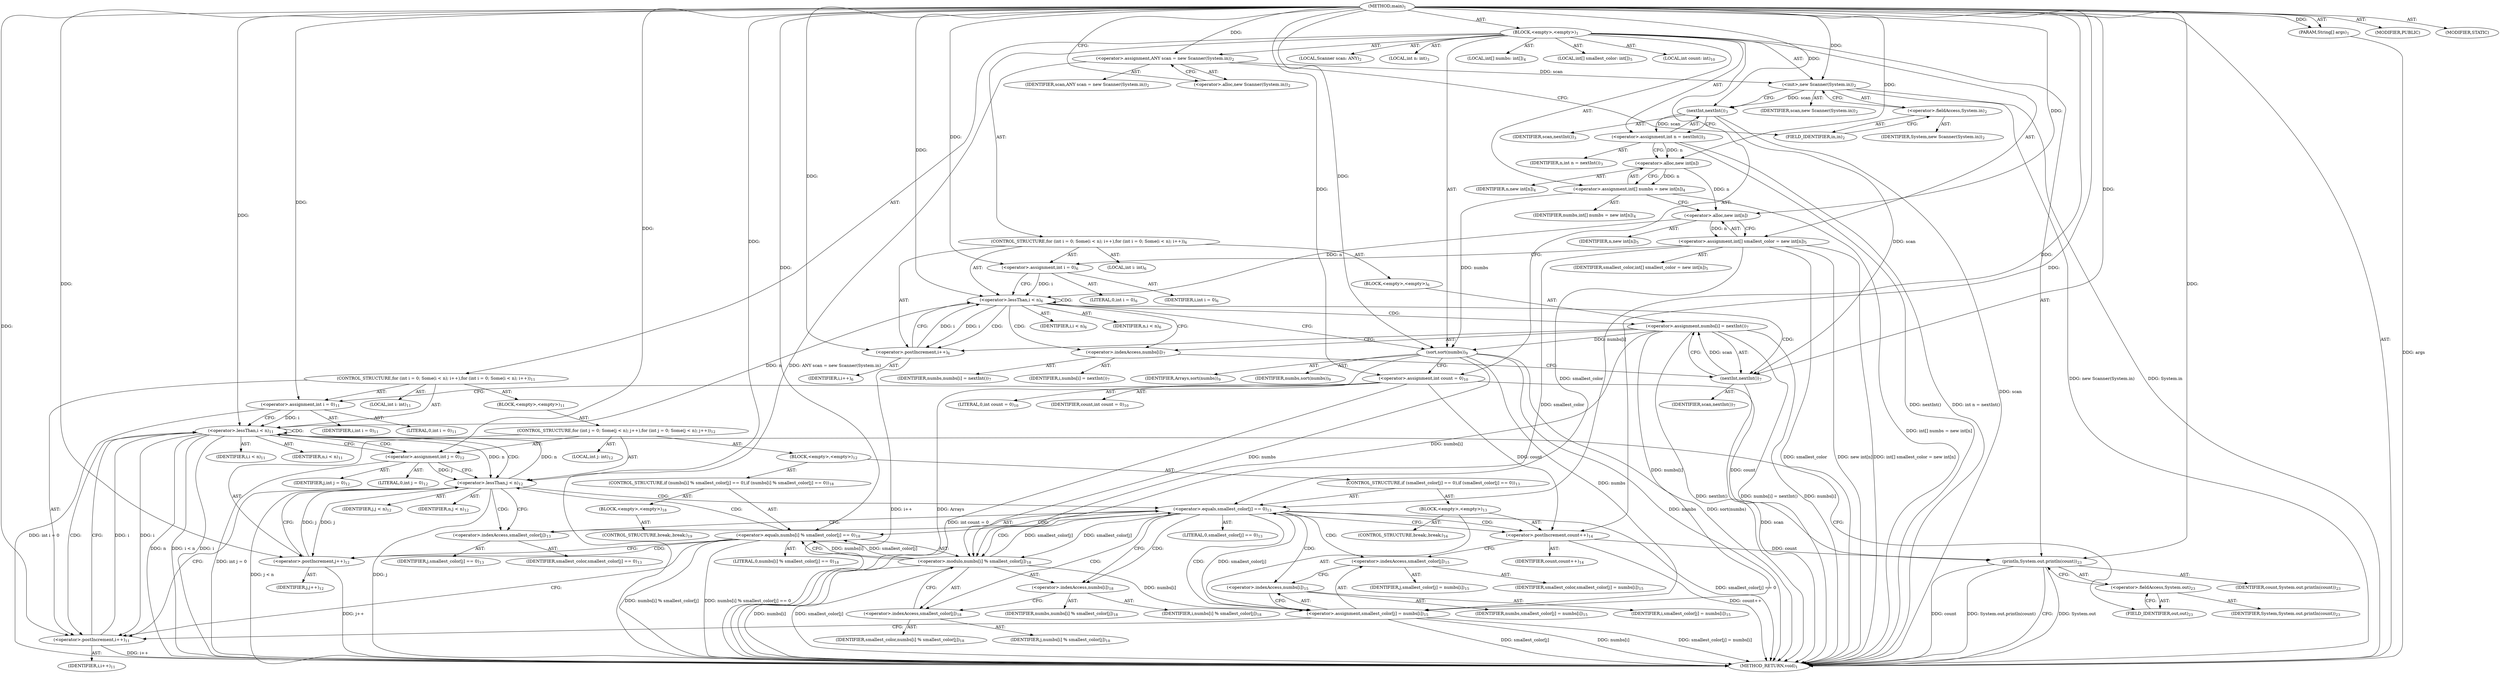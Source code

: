 digraph "main" {  
"19" [label = <(METHOD,main)<SUB>1</SUB>> ]
"20" [label = <(PARAM,String[] args)<SUB>1</SUB>> ]
"21" [label = <(BLOCK,&lt;empty&gt;,&lt;empty&gt;)<SUB>1</SUB>> ]
"4" [label = <(LOCAL,Scanner scan: ANY)<SUB>2</SUB>> ]
"22" [label = <(&lt;operator&gt;.assignment,ANY scan = new Scanner(System.in))<SUB>2</SUB>> ]
"23" [label = <(IDENTIFIER,scan,ANY scan = new Scanner(System.in))<SUB>2</SUB>> ]
"24" [label = <(&lt;operator&gt;.alloc,new Scanner(System.in))<SUB>2</SUB>> ]
"25" [label = <(&lt;init&gt;,new Scanner(System.in))<SUB>2</SUB>> ]
"3" [label = <(IDENTIFIER,scan,new Scanner(System.in))<SUB>2</SUB>> ]
"26" [label = <(&lt;operator&gt;.fieldAccess,System.in)<SUB>2</SUB>> ]
"27" [label = <(IDENTIFIER,System,new Scanner(System.in))<SUB>2</SUB>> ]
"28" [label = <(FIELD_IDENTIFIER,in,in)<SUB>2</SUB>> ]
"29" [label = <(LOCAL,int n: int)<SUB>3</SUB>> ]
"30" [label = <(&lt;operator&gt;.assignment,int n = nextInt())<SUB>3</SUB>> ]
"31" [label = <(IDENTIFIER,n,int n = nextInt())<SUB>3</SUB>> ]
"32" [label = <(nextInt,nextInt())<SUB>3</SUB>> ]
"33" [label = <(IDENTIFIER,scan,nextInt())<SUB>3</SUB>> ]
"34" [label = <(LOCAL,int[] numbs: int[])<SUB>4</SUB>> ]
"35" [label = <(&lt;operator&gt;.assignment,int[] numbs = new int[n])<SUB>4</SUB>> ]
"36" [label = <(IDENTIFIER,numbs,int[] numbs = new int[n])<SUB>4</SUB>> ]
"37" [label = <(&lt;operator&gt;.alloc,new int[n])> ]
"38" [label = <(IDENTIFIER,n,new int[n])<SUB>4</SUB>> ]
"39" [label = <(LOCAL,int[] smallest_color: int[])<SUB>5</SUB>> ]
"40" [label = <(&lt;operator&gt;.assignment,int[] smallest_color = new int[n])<SUB>5</SUB>> ]
"41" [label = <(IDENTIFIER,smallest_color,int[] smallest_color = new int[n])<SUB>5</SUB>> ]
"42" [label = <(&lt;operator&gt;.alloc,new int[n])> ]
"43" [label = <(IDENTIFIER,n,new int[n])<SUB>5</SUB>> ]
"44" [label = <(CONTROL_STRUCTURE,for (int i = 0; Some(i &lt; n); i++),for (int i = 0; Some(i &lt; n); i++))<SUB>6</SUB>> ]
"45" [label = <(LOCAL,int i: int)<SUB>6</SUB>> ]
"46" [label = <(&lt;operator&gt;.assignment,int i = 0)<SUB>6</SUB>> ]
"47" [label = <(IDENTIFIER,i,int i = 0)<SUB>6</SUB>> ]
"48" [label = <(LITERAL,0,int i = 0)<SUB>6</SUB>> ]
"49" [label = <(&lt;operator&gt;.lessThan,i &lt; n)<SUB>6</SUB>> ]
"50" [label = <(IDENTIFIER,i,i &lt; n)<SUB>6</SUB>> ]
"51" [label = <(IDENTIFIER,n,i &lt; n)<SUB>6</SUB>> ]
"52" [label = <(&lt;operator&gt;.postIncrement,i++)<SUB>6</SUB>> ]
"53" [label = <(IDENTIFIER,i,i++)<SUB>6</SUB>> ]
"54" [label = <(BLOCK,&lt;empty&gt;,&lt;empty&gt;)<SUB>6</SUB>> ]
"55" [label = <(&lt;operator&gt;.assignment,numbs[i] = nextInt())<SUB>7</SUB>> ]
"56" [label = <(&lt;operator&gt;.indexAccess,numbs[i])<SUB>7</SUB>> ]
"57" [label = <(IDENTIFIER,numbs,numbs[i] = nextInt())<SUB>7</SUB>> ]
"58" [label = <(IDENTIFIER,i,numbs[i] = nextInt())<SUB>7</SUB>> ]
"59" [label = <(nextInt,nextInt())<SUB>7</SUB>> ]
"60" [label = <(IDENTIFIER,scan,nextInt())<SUB>7</SUB>> ]
"61" [label = <(sort,sort(numbs))<SUB>9</SUB>> ]
"62" [label = <(IDENTIFIER,Arrays,sort(numbs))<SUB>9</SUB>> ]
"63" [label = <(IDENTIFIER,numbs,sort(numbs))<SUB>9</SUB>> ]
"64" [label = <(LOCAL,int count: int)<SUB>10</SUB>> ]
"65" [label = <(&lt;operator&gt;.assignment,int count = 0)<SUB>10</SUB>> ]
"66" [label = <(IDENTIFIER,count,int count = 0)<SUB>10</SUB>> ]
"67" [label = <(LITERAL,0,int count = 0)<SUB>10</SUB>> ]
"68" [label = <(CONTROL_STRUCTURE,for (int i = 0; Some(i &lt; n); i++),for (int i = 0; Some(i &lt; n); i++))<SUB>11</SUB>> ]
"69" [label = <(LOCAL,int i: int)<SUB>11</SUB>> ]
"70" [label = <(&lt;operator&gt;.assignment,int i = 0)<SUB>11</SUB>> ]
"71" [label = <(IDENTIFIER,i,int i = 0)<SUB>11</SUB>> ]
"72" [label = <(LITERAL,0,int i = 0)<SUB>11</SUB>> ]
"73" [label = <(&lt;operator&gt;.lessThan,i &lt; n)<SUB>11</SUB>> ]
"74" [label = <(IDENTIFIER,i,i &lt; n)<SUB>11</SUB>> ]
"75" [label = <(IDENTIFIER,n,i &lt; n)<SUB>11</SUB>> ]
"76" [label = <(&lt;operator&gt;.postIncrement,i++)<SUB>11</SUB>> ]
"77" [label = <(IDENTIFIER,i,i++)<SUB>11</SUB>> ]
"78" [label = <(BLOCK,&lt;empty&gt;,&lt;empty&gt;)<SUB>11</SUB>> ]
"79" [label = <(CONTROL_STRUCTURE,for (int j = 0; Some(j &lt; n); j++),for (int j = 0; Some(j &lt; n); j++))<SUB>12</SUB>> ]
"80" [label = <(LOCAL,int j: int)<SUB>12</SUB>> ]
"81" [label = <(&lt;operator&gt;.assignment,int j = 0)<SUB>12</SUB>> ]
"82" [label = <(IDENTIFIER,j,int j = 0)<SUB>12</SUB>> ]
"83" [label = <(LITERAL,0,int j = 0)<SUB>12</SUB>> ]
"84" [label = <(&lt;operator&gt;.lessThan,j &lt; n)<SUB>12</SUB>> ]
"85" [label = <(IDENTIFIER,j,j &lt; n)<SUB>12</SUB>> ]
"86" [label = <(IDENTIFIER,n,j &lt; n)<SUB>12</SUB>> ]
"87" [label = <(&lt;operator&gt;.postIncrement,j++)<SUB>12</SUB>> ]
"88" [label = <(IDENTIFIER,j,j++)<SUB>12</SUB>> ]
"89" [label = <(BLOCK,&lt;empty&gt;,&lt;empty&gt;)<SUB>12</SUB>> ]
"90" [label = <(CONTROL_STRUCTURE,if (smallest_color[j] == 0),if (smallest_color[j] == 0))<SUB>13</SUB>> ]
"91" [label = <(&lt;operator&gt;.equals,smallest_color[j] == 0)<SUB>13</SUB>> ]
"92" [label = <(&lt;operator&gt;.indexAccess,smallest_color[j])<SUB>13</SUB>> ]
"93" [label = <(IDENTIFIER,smallest_color,smallest_color[j] == 0)<SUB>13</SUB>> ]
"94" [label = <(IDENTIFIER,j,smallest_color[j] == 0)<SUB>13</SUB>> ]
"95" [label = <(LITERAL,0,smallest_color[j] == 0)<SUB>13</SUB>> ]
"96" [label = <(BLOCK,&lt;empty&gt;,&lt;empty&gt;)<SUB>13</SUB>> ]
"97" [label = <(&lt;operator&gt;.postIncrement,count++)<SUB>14</SUB>> ]
"98" [label = <(IDENTIFIER,count,count++)<SUB>14</SUB>> ]
"99" [label = <(&lt;operator&gt;.assignment,smallest_color[j] = numbs[i])<SUB>15</SUB>> ]
"100" [label = <(&lt;operator&gt;.indexAccess,smallest_color[j])<SUB>15</SUB>> ]
"101" [label = <(IDENTIFIER,smallest_color,smallest_color[j] = numbs[i])<SUB>15</SUB>> ]
"102" [label = <(IDENTIFIER,j,smallest_color[j] = numbs[i])<SUB>15</SUB>> ]
"103" [label = <(&lt;operator&gt;.indexAccess,numbs[i])<SUB>15</SUB>> ]
"104" [label = <(IDENTIFIER,numbs,smallest_color[j] = numbs[i])<SUB>15</SUB>> ]
"105" [label = <(IDENTIFIER,i,smallest_color[j] = numbs[i])<SUB>15</SUB>> ]
"106" [label = <(CONTROL_STRUCTURE,break;,break;)<SUB>16</SUB>> ]
"107" [label = <(CONTROL_STRUCTURE,if (numbs[i] % smallest_color[j] == 0),if (numbs[i] % smallest_color[j] == 0))<SUB>18</SUB>> ]
"108" [label = <(&lt;operator&gt;.equals,numbs[i] % smallest_color[j] == 0)<SUB>18</SUB>> ]
"109" [label = <(&lt;operator&gt;.modulo,numbs[i] % smallest_color[j])<SUB>18</SUB>> ]
"110" [label = <(&lt;operator&gt;.indexAccess,numbs[i])<SUB>18</SUB>> ]
"111" [label = <(IDENTIFIER,numbs,numbs[i] % smallest_color[j])<SUB>18</SUB>> ]
"112" [label = <(IDENTIFIER,i,numbs[i] % smallest_color[j])<SUB>18</SUB>> ]
"113" [label = <(&lt;operator&gt;.indexAccess,smallest_color[j])<SUB>18</SUB>> ]
"114" [label = <(IDENTIFIER,smallest_color,numbs[i] % smallest_color[j])<SUB>18</SUB>> ]
"115" [label = <(IDENTIFIER,j,numbs[i] % smallest_color[j])<SUB>18</SUB>> ]
"116" [label = <(LITERAL,0,numbs[i] % smallest_color[j] == 0)<SUB>18</SUB>> ]
"117" [label = <(BLOCK,&lt;empty&gt;,&lt;empty&gt;)<SUB>18</SUB>> ]
"118" [label = <(CONTROL_STRUCTURE,break;,break;)<SUB>19</SUB>> ]
"119" [label = <(println,System.out.println(count))<SUB>23</SUB>> ]
"120" [label = <(&lt;operator&gt;.fieldAccess,System.out)<SUB>23</SUB>> ]
"121" [label = <(IDENTIFIER,System,System.out.println(count))<SUB>23</SUB>> ]
"122" [label = <(FIELD_IDENTIFIER,out,out)<SUB>23</SUB>> ]
"123" [label = <(IDENTIFIER,count,System.out.println(count))<SUB>23</SUB>> ]
"124" [label = <(MODIFIER,PUBLIC)> ]
"125" [label = <(MODIFIER,STATIC)> ]
"126" [label = <(METHOD_RETURN,void)<SUB>1</SUB>> ]
  "19" -> "20"  [ label = "AST: "] 
  "19" -> "21"  [ label = "AST: "] 
  "19" -> "124"  [ label = "AST: "] 
  "19" -> "125"  [ label = "AST: "] 
  "19" -> "126"  [ label = "AST: "] 
  "21" -> "4"  [ label = "AST: "] 
  "21" -> "22"  [ label = "AST: "] 
  "21" -> "25"  [ label = "AST: "] 
  "21" -> "29"  [ label = "AST: "] 
  "21" -> "30"  [ label = "AST: "] 
  "21" -> "34"  [ label = "AST: "] 
  "21" -> "35"  [ label = "AST: "] 
  "21" -> "39"  [ label = "AST: "] 
  "21" -> "40"  [ label = "AST: "] 
  "21" -> "44"  [ label = "AST: "] 
  "21" -> "61"  [ label = "AST: "] 
  "21" -> "64"  [ label = "AST: "] 
  "21" -> "65"  [ label = "AST: "] 
  "21" -> "68"  [ label = "AST: "] 
  "21" -> "119"  [ label = "AST: "] 
  "22" -> "23"  [ label = "AST: "] 
  "22" -> "24"  [ label = "AST: "] 
  "25" -> "3"  [ label = "AST: "] 
  "25" -> "26"  [ label = "AST: "] 
  "26" -> "27"  [ label = "AST: "] 
  "26" -> "28"  [ label = "AST: "] 
  "30" -> "31"  [ label = "AST: "] 
  "30" -> "32"  [ label = "AST: "] 
  "32" -> "33"  [ label = "AST: "] 
  "35" -> "36"  [ label = "AST: "] 
  "35" -> "37"  [ label = "AST: "] 
  "37" -> "38"  [ label = "AST: "] 
  "40" -> "41"  [ label = "AST: "] 
  "40" -> "42"  [ label = "AST: "] 
  "42" -> "43"  [ label = "AST: "] 
  "44" -> "45"  [ label = "AST: "] 
  "44" -> "46"  [ label = "AST: "] 
  "44" -> "49"  [ label = "AST: "] 
  "44" -> "52"  [ label = "AST: "] 
  "44" -> "54"  [ label = "AST: "] 
  "46" -> "47"  [ label = "AST: "] 
  "46" -> "48"  [ label = "AST: "] 
  "49" -> "50"  [ label = "AST: "] 
  "49" -> "51"  [ label = "AST: "] 
  "52" -> "53"  [ label = "AST: "] 
  "54" -> "55"  [ label = "AST: "] 
  "55" -> "56"  [ label = "AST: "] 
  "55" -> "59"  [ label = "AST: "] 
  "56" -> "57"  [ label = "AST: "] 
  "56" -> "58"  [ label = "AST: "] 
  "59" -> "60"  [ label = "AST: "] 
  "61" -> "62"  [ label = "AST: "] 
  "61" -> "63"  [ label = "AST: "] 
  "65" -> "66"  [ label = "AST: "] 
  "65" -> "67"  [ label = "AST: "] 
  "68" -> "69"  [ label = "AST: "] 
  "68" -> "70"  [ label = "AST: "] 
  "68" -> "73"  [ label = "AST: "] 
  "68" -> "76"  [ label = "AST: "] 
  "68" -> "78"  [ label = "AST: "] 
  "70" -> "71"  [ label = "AST: "] 
  "70" -> "72"  [ label = "AST: "] 
  "73" -> "74"  [ label = "AST: "] 
  "73" -> "75"  [ label = "AST: "] 
  "76" -> "77"  [ label = "AST: "] 
  "78" -> "79"  [ label = "AST: "] 
  "79" -> "80"  [ label = "AST: "] 
  "79" -> "81"  [ label = "AST: "] 
  "79" -> "84"  [ label = "AST: "] 
  "79" -> "87"  [ label = "AST: "] 
  "79" -> "89"  [ label = "AST: "] 
  "81" -> "82"  [ label = "AST: "] 
  "81" -> "83"  [ label = "AST: "] 
  "84" -> "85"  [ label = "AST: "] 
  "84" -> "86"  [ label = "AST: "] 
  "87" -> "88"  [ label = "AST: "] 
  "89" -> "90"  [ label = "AST: "] 
  "89" -> "107"  [ label = "AST: "] 
  "90" -> "91"  [ label = "AST: "] 
  "90" -> "96"  [ label = "AST: "] 
  "91" -> "92"  [ label = "AST: "] 
  "91" -> "95"  [ label = "AST: "] 
  "92" -> "93"  [ label = "AST: "] 
  "92" -> "94"  [ label = "AST: "] 
  "96" -> "97"  [ label = "AST: "] 
  "96" -> "99"  [ label = "AST: "] 
  "96" -> "106"  [ label = "AST: "] 
  "97" -> "98"  [ label = "AST: "] 
  "99" -> "100"  [ label = "AST: "] 
  "99" -> "103"  [ label = "AST: "] 
  "100" -> "101"  [ label = "AST: "] 
  "100" -> "102"  [ label = "AST: "] 
  "103" -> "104"  [ label = "AST: "] 
  "103" -> "105"  [ label = "AST: "] 
  "107" -> "108"  [ label = "AST: "] 
  "107" -> "117"  [ label = "AST: "] 
  "108" -> "109"  [ label = "AST: "] 
  "108" -> "116"  [ label = "AST: "] 
  "109" -> "110"  [ label = "AST: "] 
  "109" -> "113"  [ label = "AST: "] 
  "110" -> "111"  [ label = "AST: "] 
  "110" -> "112"  [ label = "AST: "] 
  "113" -> "114"  [ label = "AST: "] 
  "113" -> "115"  [ label = "AST: "] 
  "117" -> "118"  [ label = "AST: "] 
  "119" -> "120"  [ label = "AST: "] 
  "119" -> "123"  [ label = "AST: "] 
  "120" -> "121"  [ label = "AST: "] 
  "120" -> "122"  [ label = "AST: "] 
  "22" -> "28"  [ label = "CFG: "] 
  "25" -> "32"  [ label = "CFG: "] 
  "30" -> "37"  [ label = "CFG: "] 
  "35" -> "42"  [ label = "CFG: "] 
  "40" -> "46"  [ label = "CFG: "] 
  "61" -> "65"  [ label = "CFG: "] 
  "65" -> "70"  [ label = "CFG: "] 
  "119" -> "126"  [ label = "CFG: "] 
  "24" -> "22"  [ label = "CFG: "] 
  "26" -> "25"  [ label = "CFG: "] 
  "32" -> "30"  [ label = "CFG: "] 
  "37" -> "35"  [ label = "CFG: "] 
  "42" -> "40"  [ label = "CFG: "] 
  "46" -> "49"  [ label = "CFG: "] 
  "49" -> "56"  [ label = "CFG: "] 
  "49" -> "61"  [ label = "CFG: "] 
  "52" -> "49"  [ label = "CFG: "] 
  "70" -> "73"  [ label = "CFG: "] 
  "73" -> "81"  [ label = "CFG: "] 
  "73" -> "122"  [ label = "CFG: "] 
  "76" -> "73"  [ label = "CFG: "] 
  "120" -> "119"  [ label = "CFG: "] 
  "28" -> "26"  [ label = "CFG: "] 
  "55" -> "52"  [ label = "CFG: "] 
  "122" -> "120"  [ label = "CFG: "] 
  "56" -> "59"  [ label = "CFG: "] 
  "59" -> "55"  [ label = "CFG: "] 
  "81" -> "84"  [ label = "CFG: "] 
  "84" -> "92"  [ label = "CFG: "] 
  "84" -> "76"  [ label = "CFG: "] 
  "87" -> "84"  [ label = "CFG: "] 
  "91" -> "97"  [ label = "CFG: "] 
  "91" -> "110"  [ label = "CFG: "] 
  "108" -> "76"  [ label = "CFG: "] 
  "108" -> "87"  [ label = "CFG: "] 
  "92" -> "91"  [ label = "CFG: "] 
  "97" -> "100"  [ label = "CFG: "] 
  "99" -> "76"  [ label = "CFG: "] 
  "109" -> "108"  [ label = "CFG: "] 
  "100" -> "103"  [ label = "CFG: "] 
  "103" -> "99"  [ label = "CFG: "] 
  "110" -> "113"  [ label = "CFG: "] 
  "113" -> "109"  [ label = "CFG: "] 
  "19" -> "24"  [ label = "CFG: "] 
  "20" -> "126"  [ label = "DDG: args"] 
  "22" -> "126"  [ label = "DDG: ANY scan = new Scanner(System.in)"] 
  "25" -> "126"  [ label = "DDG: System.in"] 
  "25" -> "126"  [ label = "DDG: new Scanner(System.in)"] 
  "32" -> "126"  [ label = "DDG: scan"] 
  "30" -> "126"  [ label = "DDG: nextInt()"] 
  "30" -> "126"  [ label = "DDG: int n = nextInt()"] 
  "35" -> "126"  [ label = "DDG: int[] numbs = new int[n]"] 
  "40" -> "126"  [ label = "DDG: smallest_color"] 
  "40" -> "126"  [ label = "DDG: new int[n]"] 
  "40" -> "126"  [ label = "DDG: int[] smallest_color = new int[n]"] 
  "61" -> "126"  [ label = "DDG: numbs"] 
  "61" -> "126"  [ label = "DDG: sort(numbs)"] 
  "65" -> "126"  [ label = "DDG: int count = 0"] 
  "70" -> "126"  [ label = "DDG: int i = 0"] 
  "73" -> "126"  [ label = "DDG: i"] 
  "73" -> "126"  [ label = "DDG: n"] 
  "73" -> "126"  [ label = "DDG: i &lt; n"] 
  "119" -> "126"  [ label = "DDG: System.out"] 
  "119" -> "126"  [ label = "DDG: count"] 
  "119" -> "126"  [ label = "DDG: System.out.println(count)"] 
  "81" -> "126"  [ label = "DDG: int j = 0"] 
  "84" -> "126"  [ label = "DDG: j"] 
  "84" -> "126"  [ label = "DDG: j &lt; n"] 
  "91" -> "126"  [ label = "DDG: smallest_color[j] == 0"] 
  "109" -> "126"  [ label = "DDG: numbs[i]"] 
  "109" -> "126"  [ label = "DDG: smallest_color[j]"] 
  "108" -> "126"  [ label = "DDG: numbs[i] % smallest_color[j]"] 
  "108" -> "126"  [ label = "DDG: numbs[i] % smallest_color[j] == 0"] 
  "87" -> "126"  [ label = "DDG: j++"] 
  "97" -> "126"  [ label = "DDG: count++"] 
  "99" -> "126"  [ label = "DDG: smallest_color[j]"] 
  "99" -> "126"  [ label = "DDG: numbs[i]"] 
  "99" -> "126"  [ label = "DDG: smallest_color[j] = numbs[i]"] 
  "76" -> "126"  [ label = "DDG: i++"] 
  "55" -> "126"  [ label = "DDG: numbs[i]"] 
  "59" -> "126"  [ label = "DDG: scan"] 
  "55" -> "126"  [ label = "DDG: nextInt()"] 
  "55" -> "126"  [ label = "DDG: numbs[i] = nextInt()"] 
  "52" -> "126"  [ label = "DDG: i++"] 
  "61" -> "126"  [ label = "DDG: Arrays"] 
  "19" -> "20"  [ label = "DDG: "] 
  "19" -> "22"  [ label = "DDG: "] 
  "32" -> "30"  [ label = "DDG: scan"] 
  "37" -> "35"  [ label = "DDG: n"] 
  "42" -> "40"  [ label = "DDG: n"] 
  "19" -> "65"  [ label = "DDG: "] 
  "22" -> "25"  [ label = "DDG: scan"] 
  "19" -> "25"  [ label = "DDG: "] 
  "19" -> "46"  [ label = "DDG: "] 
  "19" -> "61"  [ label = "DDG: "] 
  "35" -> "61"  [ label = "DDG: numbs"] 
  "55" -> "61"  [ label = "DDG: numbs[i]"] 
  "19" -> "70"  [ label = "DDG: "] 
  "65" -> "119"  [ label = "DDG: count"] 
  "97" -> "119"  [ label = "DDG: count"] 
  "19" -> "119"  [ label = "DDG: "] 
  "25" -> "32"  [ label = "DDG: scan"] 
  "19" -> "32"  [ label = "DDG: "] 
  "30" -> "37"  [ label = "DDG: n"] 
  "19" -> "37"  [ label = "DDG: "] 
  "37" -> "42"  [ label = "DDG: n"] 
  "19" -> "42"  [ label = "DDG: "] 
  "46" -> "49"  [ label = "DDG: i"] 
  "52" -> "49"  [ label = "DDG: i"] 
  "19" -> "49"  [ label = "DDG: "] 
  "42" -> "49"  [ label = "DDG: n"] 
  "49" -> "52"  [ label = "DDG: i"] 
  "19" -> "52"  [ label = "DDG: "] 
  "59" -> "55"  [ label = "DDG: scan"] 
  "70" -> "73"  [ label = "DDG: i"] 
  "76" -> "73"  [ label = "DDG: i"] 
  "19" -> "73"  [ label = "DDG: "] 
  "49" -> "73"  [ label = "DDG: n"] 
  "84" -> "73"  [ label = "DDG: n"] 
  "73" -> "76"  [ label = "DDG: i"] 
  "19" -> "76"  [ label = "DDG: "] 
  "19" -> "81"  [ label = "DDG: "] 
  "32" -> "59"  [ label = "DDG: scan"] 
  "19" -> "59"  [ label = "DDG: "] 
  "81" -> "84"  [ label = "DDG: j"] 
  "87" -> "84"  [ label = "DDG: j"] 
  "19" -> "84"  [ label = "DDG: "] 
  "73" -> "84"  [ label = "DDG: n"] 
  "84" -> "87"  [ label = "DDG: j"] 
  "19" -> "87"  [ label = "DDG: "] 
  "40" -> "91"  [ label = "DDG: smallest_color"] 
  "109" -> "91"  [ label = "DDG: smallest_color[j]"] 
  "99" -> "91"  [ label = "DDG: smallest_color[j]"] 
  "19" -> "91"  [ label = "DDG: "] 
  "61" -> "99"  [ label = "DDG: numbs"] 
  "109" -> "99"  [ label = "DDG: numbs[i]"] 
  "55" -> "99"  [ label = "DDG: numbs[i]"] 
  "109" -> "108"  [ label = "DDG: numbs[i]"] 
  "109" -> "108"  [ label = "DDG: smallest_color[j]"] 
  "19" -> "108"  [ label = "DDG: "] 
  "65" -> "97"  [ label = "DDG: count"] 
  "19" -> "97"  [ label = "DDG: "] 
  "61" -> "109"  [ label = "DDG: numbs"] 
  "55" -> "109"  [ label = "DDG: numbs[i]"] 
  "40" -> "109"  [ label = "DDG: smallest_color"] 
  "91" -> "109"  [ label = "DDG: smallest_color[j]"] 
  "49" -> "49"  [ label = "CDG: "] 
  "49" -> "52"  [ label = "CDG: "] 
  "49" -> "56"  [ label = "CDG: "] 
  "49" -> "59"  [ label = "CDG: "] 
  "49" -> "55"  [ label = "CDG: "] 
  "73" -> "73"  [ label = "CDG: "] 
  "73" -> "81"  [ label = "CDG: "] 
  "73" -> "84"  [ label = "CDG: "] 
  "73" -> "76"  [ label = "CDG: "] 
  "84" -> "92"  [ label = "CDG: "] 
  "84" -> "91"  [ label = "CDG: "] 
  "91" -> "113"  [ label = "CDG: "] 
  "91" -> "99"  [ label = "CDG: "] 
  "91" -> "103"  [ label = "CDG: "] 
  "91" -> "97"  [ label = "CDG: "] 
  "91" -> "100"  [ label = "CDG: "] 
  "91" -> "110"  [ label = "CDG: "] 
  "91" -> "108"  [ label = "CDG: "] 
  "91" -> "109"  [ label = "CDG: "] 
  "108" -> "84"  [ label = "CDG: "] 
  "108" -> "87"  [ label = "CDG: "] 
}
